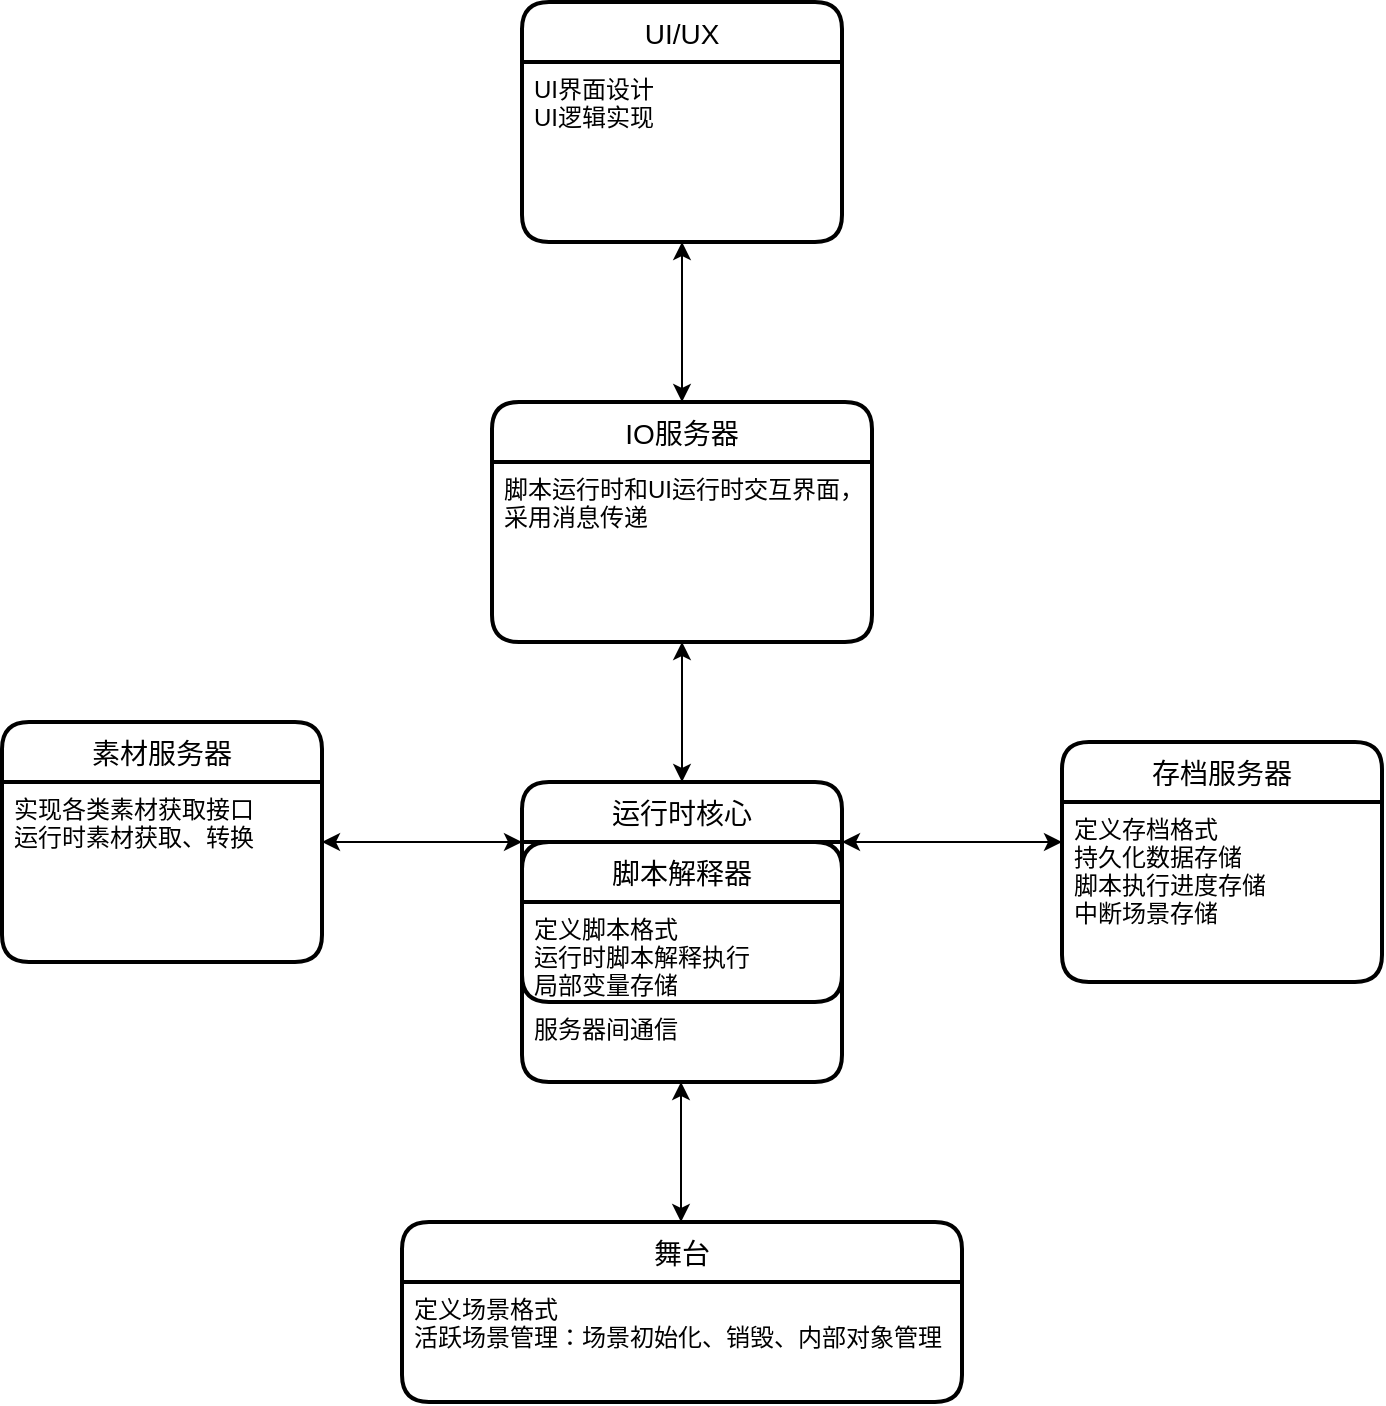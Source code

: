 <mxfile version="22.0.0" type="device">
  <diagram id="EF2RwQiEzDKI9R7edo3s" name="Page-1">
    <mxGraphModel dx="2079" dy="1874" grid="1" gridSize="10" guides="1" tooltips="1" connect="1" arrows="1" fold="1" page="1" pageScale="1" pageWidth="827" pageHeight="1169" math="1" shadow="0">
      <root>
        <mxCell id="0" />
        <mxCell id="1" parent="0" />
        <mxCell id="xUQgQYKOs8BukK8EdxpF-11" value="" style="endArrow=classic;startArrow=classic;html=1;rounded=0;entryX=0;entryY=0.5;entryDx=0;entryDy=0;exitX=1;exitY=0.5;exitDx=0;exitDy=0;" parent="1" edge="1">
          <mxGeometry width="50" height="50" relative="1" as="geometry">
            <mxPoint x="300" y="230" as="sourcePoint" />
            <mxPoint x="410" y="230" as="targetPoint" />
          </mxGeometry>
        </mxCell>
        <mxCell id="xUQgQYKOs8BukK8EdxpF-13" value="" style="endArrow=classic;startArrow=classic;html=1;rounded=0;entryX=0;entryY=0.5;entryDx=0;entryDy=0;exitX=1;exitY=0.5;exitDx=0;exitDy=0;" parent="1" edge="1">
          <mxGeometry width="50" height="50" relative="1" as="geometry">
            <mxPoint x="40" y="230" as="sourcePoint" />
            <mxPoint x="140" y="230" as="targetPoint" />
          </mxGeometry>
        </mxCell>
        <mxCell id="xUQgQYKOs8BukK8EdxpF-15" value="" style="endArrow=classic;startArrow=classic;html=1;rounded=0;entryX=0.5;entryY=1;entryDx=0;entryDy=0;exitX=0.5;exitY=0;exitDx=0;exitDy=0;" parent="1" edge="1">
          <mxGeometry width="50" height="50" relative="1" as="geometry">
            <mxPoint x="220" y="200" as="sourcePoint" />
            <mxPoint x="220" y="130" as="targetPoint" />
          </mxGeometry>
        </mxCell>
        <mxCell id="xUQgQYKOs8BukK8EdxpF-26" value="素材服务器" style="swimlane;childLayout=stackLayout;horizontal=1;startSize=30;horizontalStack=0;rounded=1;fontSize=14;fontStyle=0;strokeWidth=2;resizeParent=0;resizeLast=1;shadow=0;dashed=0;align=center;" parent="1" vertex="1">
          <mxGeometry x="-120" y="170" width="160" height="120" as="geometry" />
        </mxCell>
        <mxCell id="xUQgQYKOs8BukK8EdxpF-27" value="实现各类素材获取接口&#xa;运行时素材获取、转换" style="align=left;strokeColor=none;fillColor=none;spacingLeft=4;fontSize=12;verticalAlign=top;resizable=0;rotatable=0;part=1;" parent="xUQgQYKOs8BukK8EdxpF-26" vertex="1">
          <mxGeometry y="30" width="160" height="90" as="geometry" />
        </mxCell>
        <mxCell id="xUQgQYKOs8BukK8EdxpF-34" value="存档服务器" style="swimlane;childLayout=stackLayout;horizontal=1;startSize=30;horizontalStack=0;rounded=1;fontSize=14;fontStyle=0;strokeWidth=2;resizeParent=0;resizeLast=1;shadow=0;dashed=0;align=center;" parent="1" vertex="1">
          <mxGeometry x="410" y="180" width="160" height="120" as="geometry" />
        </mxCell>
        <mxCell id="xUQgQYKOs8BukK8EdxpF-35" value="定义存档格式&#xa;持久化数据存储&#xa;脚本执行进度存储&#xa;中断场景存储" style="align=left;strokeColor=none;fillColor=none;spacingLeft=4;fontSize=12;verticalAlign=top;resizable=0;rotatable=0;part=1;" parent="xUQgQYKOs8BukK8EdxpF-34" vertex="1">
          <mxGeometry y="30" width="160" height="90" as="geometry" />
        </mxCell>
        <mxCell id="xUQgQYKOs8BukK8EdxpF-36" value="舞台" style="swimlane;childLayout=stackLayout;horizontal=1;startSize=30;horizontalStack=0;rounded=1;fontSize=14;fontStyle=0;strokeWidth=2;resizeParent=0;resizeLast=1;shadow=0;dashed=0;align=center;" parent="1" vertex="1">
          <mxGeometry x="80" y="420" width="280" height="90" as="geometry" />
        </mxCell>
        <mxCell id="xUQgQYKOs8BukK8EdxpF-37" value="定义场景格式&#xa;活跃场景管理：场景初始化、销毁、内部对象管理" style="align=left;strokeColor=none;fillColor=none;spacingLeft=4;fontSize=12;verticalAlign=top;resizable=0;rotatable=0;part=1;" parent="xUQgQYKOs8BukK8EdxpF-36" vertex="1">
          <mxGeometry y="30" width="280" height="60" as="geometry" />
        </mxCell>
        <mxCell id="xUQgQYKOs8BukK8EdxpF-38" value="IO服务器" style="swimlane;childLayout=stackLayout;horizontal=1;startSize=30;horizontalStack=0;rounded=1;fontSize=14;fontStyle=0;strokeWidth=2;resizeParent=0;resizeLast=1;shadow=0;dashed=0;align=center;" parent="1" vertex="1">
          <mxGeometry x="125" y="10" width="190" height="120" as="geometry" />
        </mxCell>
        <mxCell id="xUQgQYKOs8BukK8EdxpF-39" value="脚本运行时和UI运行时交互界面，&#xa;采用消息传递" style="align=left;strokeColor=none;fillColor=none;spacingLeft=4;fontSize=12;verticalAlign=top;resizable=0;rotatable=0;part=1;" parent="xUQgQYKOs8BukK8EdxpF-38" vertex="1">
          <mxGeometry y="30" width="190" height="90" as="geometry" />
        </mxCell>
        <mxCell id="xUQgQYKOs8BukK8EdxpF-40" value="运行时核心" style="swimlane;childLayout=stackLayout;horizontal=1;startSize=30;horizontalStack=0;rounded=1;fontSize=14;fontStyle=0;strokeWidth=2;resizeParent=0;resizeLast=1;shadow=0;dashed=0;align=center;" parent="1" vertex="1">
          <mxGeometry x="140" y="200" width="160" height="150" as="geometry" />
        </mxCell>
        <mxCell id="xUQgQYKOs8BukK8EdxpF-32" value="脚本解释器" style="swimlane;childLayout=stackLayout;horizontal=1;startSize=30;horizontalStack=0;rounded=1;fontSize=14;fontStyle=0;strokeWidth=2;resizeParent=0;resizeLast=1;shadow=0;dashed=0;align=center;" parent="xUQgQYKOs8BukK8EdxpF-40" vertex="1">
          <mxGeometry y="30" width="160" height="80" as="geometry" />
        </mxCell>
        <mxCell id="xUQgQYKOs8BukK8EdxpF-33" value="定义脚本格式&#xa;运行时脚本解释执行&#xa;局部变量存储" style="align=left;strokeColor=none;fillColor=none;spacingLeft=4;fontSize=12;verticalAlign=top;resizable=0;rotatable=0;part=1;" parent="xUQgQYKOs8BukK8EdxpF-32" vertex="1">
          <mxGeometry y="30" width="160" height="50" as="geometry" />
        </mxCell>
        <mxCell id="xUQgQYKOs8BukK8EdxpF-41" value="服务器间通信&#xa;" style="align=left;strokeColor=none;fillColor=none;spacingLeft=4;fontSize=12;verticalAlign=top;resizable=0;rotatable=0;part=1;" parent="xUQgQYKOs8BukK8EdxpF-40" vertex="1">
          <mxGeometry y="110" width="160" height="40" as="geometry" />
        </mxCell>
        <mxCell id="xUQgQYKOs8BukK8EdxpF-43" value="" style="endArrow=classic;startArrow=classic;html=1;rounded=0;entryX=0.5;entryY=1;entryDx=0;entryDy=0;exitX=0.5;exitY=0;exitDx=0;exitDy=0;" parent="1" edge="1">
          <mxGeometry width="50" height="50" relative="1" as="geometry">
            <mxPoint x="219.5" y="420" as="sourcePoint" />
            <mxPoint x="219.5" y="350" as="targetPoint" />
          </mxGeometry>
        </mxCell>
        <mxCell id="xTKYLgHLG-VTfwgukwCC-1" value="UI/UX" style="swimlane;childLayout=stackLayout;horizontal=1;startSize=30;horizontalStack=0;rounded=1;fontSize=14;fontStyle=0;strokeWidth=2;resizeParent=0;resizeLast=1;shadow=0;dashed=0;align=center;" parent="1" vertex="1">
          <mxGeometry x="140" y="-190" width="160" height="120" as="geometry" />
        </mxCell>
        <mxCell id="xTKYLgHLG-VTfwgukwCC-2" value="UI界面设计&#xa;UI逻辑实现" style="align=left;strokeColor=none;fillColor=none;spacingLeft=4;fontSize=12;verticalAlign=top;resizable=0;rotatable=0;part=1;" parent="xTKYLgHLG-VTfwgukwCC-1" vertex="1">
          <mxGeometry y="30" width="160" height="90" as="geometry" />
        </mxCell>
        <mxCell id="xTKYLgHLG-VTfwgukwCC-4" value="" style="endArrow=classic;startArrow=classic;html=1;rounded=0;entryX=0.5;entryY=1;entryDx=0;entryDy=0;exitX=0.5;exitY=0;exitDx=0;exitDy=0;" parent="1" source="xUQgQYKOs8BukK8EdxpF-38" target="xTKYLgHLG-VTfwgukwCC-2" edge="1">
          <mxGeometry width="50" height="50" relative="1" as="geometry">
            <mxPoint x="230" y="210" as="sourcePoint" />
            <mxPoint x="230" y="140" as="targetPoint" />
          </mxGeometry>
        </mxCell>
      </root>
    </mxGraphModel>
  </diagram>
</mxfile>

